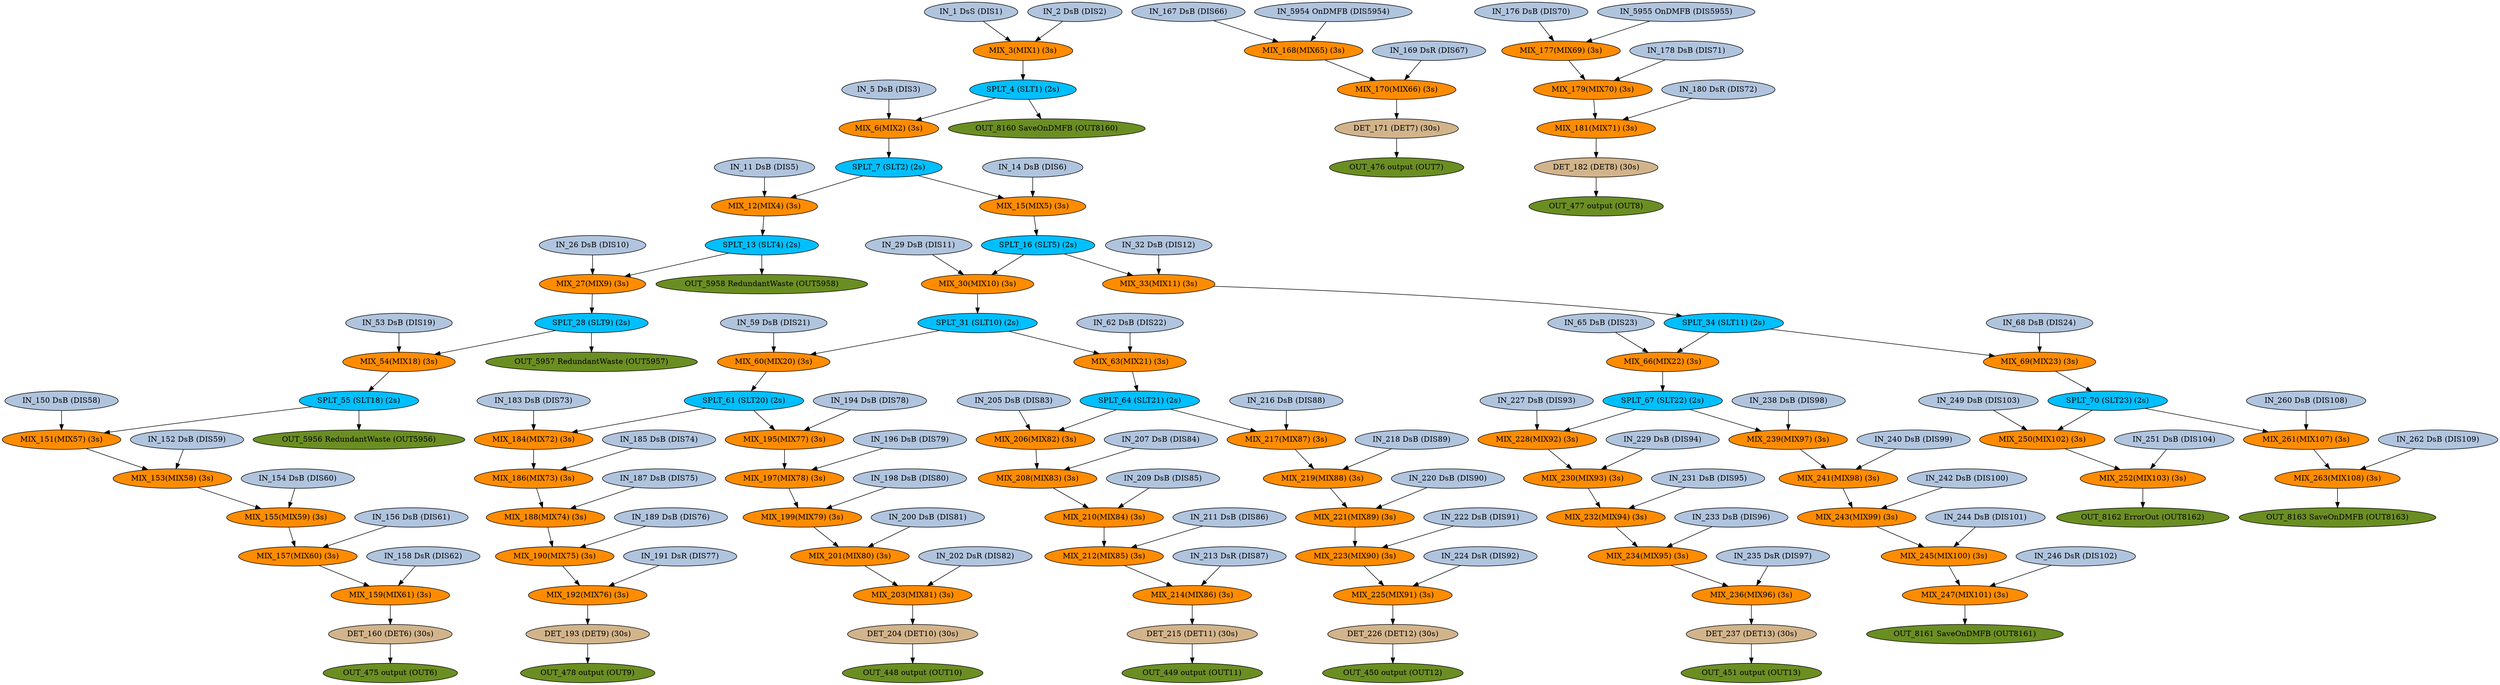 digraph G {
1 [label = "IN_1 DsS (DIS1)\n" fillcolor=lightsteelblue, style=filled];
1 -> 3;
2 [label = "IN_2 DsB (DIS2)\n" fillcolor=lightsteelblue, style=filled];
2 -> 3;
3 [label = "MIX_3(MIX1) (3s)\n" fillcolor=darkorange, style=filled];
3 -> 4;
4 [label = "SPLT_4 (SLT1) (2s)\n" fillcolor=deepskyblue, style=filled];
4 -> 6;
4 -> 8160;
5 [label = "IN_5 DsB (DIS3)\n" fillcolor=lightsteelblue, style=filled];
5 -> 6;
6 [label = "MIX_6(MIX2) (3s)\n" fillcolor=darkorange, style=filled];
6 -> 7;
7 [label = "SPLT_7 (SLT2) (2s)\n" fillcolor=deepskyblue, style=filled];
7 -> 12;
7 -> 15;
11 [label = "IN_11 DsB (DIS5)\n" fillcolor=lightsteelblue, style=filled];
11 -> 12;
12 [label = "MIX_12(MIX4) (3s)\n" fillcolor=darkorange, style=filled];
12 -> 13;
13 [label = "SPLT_13 (SLT4) (2s)\n" fillcolor=deepskyblue, style=filled];
13 -> 27;
13 -> 5958;
14 [label = "IN_14 DsB (DIS6)\n" fillcolor=lightsteelblue, style=filled];
14 -> 15;
15 [label = "MIX_15(MIX5) (3s)\n" fillcolor=darkorange, style=filled];
15 -> 16;
16 [label = "SPLT_16 (SLT5) (2s)\n" fillcolor=deepskyblue, style=filled];
16 -> 30;
16 -> 33;
26 [label = "IN_26 DsB (DIS10)\n" fillcolor=lightsteelblue, style=filled];
26 -> 27;
27 [label = "MIX_27(MIX9) (3s)\n" fillcolor=darkorange, style=filled];
27 -> 28;
28 [label = "SPLT_28 (SLT9) (2s)\n" fillcolor=deepskyblue, style=filled];
28 -> 54;
28 -> 5957;
29 [label = "IN_29 DsB (DIS11)\n" fillcolor=lightsteelblue, style=filled];
29 -> 30;
30 [label = "MIX_30(MIX10) (3s)\n" fillcolor=darkorange, style=filled];
30 -> 31;
31 [label = "SPLT_31 (SLT10) (2s)\n" fillcolor=deepskyblue, style=filled];
31 -> 60;
31 -> 63;
32 [label = "IN_32 DsB (DIS12)\n" fillcolor=lightsteelblue, style=filled];
32 -> 33;
33 [label = "MIX_33(MIX11) (3s)\n" fillcolor=darkorange, style=filled];
33 -> 34;
34 [label = "SPLT_34 (SLT11) (2s)\n" fillcolor=deepskyblue, style=filled];
34 -> 66;
34 -> 69;
53 [label = "IN_53 DsB (DIS19)\n" fillcolor=lightsteelblue, style=filled];
53 -> 54;
54 [label = "MIX_54(MIX18) (3s)\n" fillcolor=darkorange, style=filled];
54 -> 55;
55 [label = "SPLT_55 (SLT18) (2s)\n" fillcolor=deepskyblue, style=filled];
55 -> 151;
55 -> 5956;
59 [label = "IN_59 DsB (DIS21)\n" fillcolor=lightsteelblue, style=filled];
59 -> 60;
60 [label = "MIX_60(MIX20) (3s)\n" fillcolor=darkorange, style=filled];
60 -> 61;
61 [label = "SPLT_61 (SLT20) (2s)\n" fillcolor=deepskyblue, style=filled];
61 -> 184;
61 -> 195;
62 [label = "IN_62 DsB (DIS22)\n" fillcolor=lightsteelblue, style=filled];
62 -> 63;
63 [label = "MIX_63(MIX21) (3s)\n" fillcolor=darkorange, style=filled];
63 -> 64;
64 [label = "SPLT_64 (SLT21) (2s)\n" fillcolor=deepskyblue, style=filled];
64 -> 206;
64 -> 217;
65 [label = "IN_65 DsB (DIS23)\n" fillcolor=lightsteelblue, style=filled];
65 -> 66;
66 [label = "MIX_66(MIX22) (3s)\n" fillcolor=darkorange, style=filled];
66 -> 67;
67 [label = "SPLT_67 (SLT22) (2s)\n" fillcolor=deepskyblue, style=filled];
67 -> 228;
67 -> 239;
68 [label = "IN_68 DsB (DIS24)\n" fillcolor=lightsteelblue, style=filled];
68 -> 69;
69 [label = "MIX_69(MIX23) (3s)\n" fillcolor=darkorange, style=filled];
69 -> 70;
70 [label = "SPLT_70 (SLT23) (2s)\n" fillcolor=deepskyblue, style=filled];
70 -> 250;
70 -> 261;
150 [label = "IN_150 DsB (DIS58)\n" fillcolor=lightsteelblue, style=filled];
150 -> 151;
151 [label = "MIX_151(MIX57) (3s)\n" fillcolor=darkorange, style=filled];
151 -> 153;
152 [label = "IN_152 DsB (DIS59)\n" fillcolor=lightsteelblue, style=filled];
152 -> 153;
153 [label = "MIX_153(MIX58) (3s)\n" fillcolor=darkorange, style=filled];
153 -> 155;
154 [label = "IN_154 DsB (DIS60)\n" fillcolor=lightsteelblue, style=filled];
154 -> 155;
155 [label = "MIX_155(MIX59) (3s)\n" fillcolor=darkorange, style=filled];
155 -> 157;
156 [label = "IN_156 DsB (DIS61)\n" fillcolor=lightsteelblue, style=filled];
156 -> 157;
157 [label = "MIX_157(MIX60) (3s)\n" fillcolor=darkorange, style=filled];
157 -> 159;
158 [label = "IN_158 DsR (DIS62)\n" fillcolor=lightsteelblue, style=filled];
158 -> 159;
159 [label = "MIX_159(MIX61) (3s)\n" fillcolor=darkorange, style=filled];
159 -> 160;
160 [label = "DET_160 (DET6) (30s)\n" fillcolor=tan, style=filled];
160 -> 475;
167 [label = "IN_167 DsB (DIS66)\n" fillcolor=lightsteelblue, style=filled];
167 -> 168;
168 [label = "MIX_168(MIX65) (3s)\n" fillcolor=darkorange, style=filled];
168 -> 170;
169 [label = "IN_169 DsR (DIS67)\n" fillcolor=lightsteelblue, style=filled];
169 -> 170;
170 [label = "MIX_170(MIX66) (3s)\n" fillcolor=darkorange, style=filled];
170 -> 171;
171 [label = "DET_171 (DET7) (30s)\n" fillcolor=tan, style=filled];
171 -> 476;
176 [label = "IN_176 DsB (DIS70)\n" fillcolor=lightsteelblue, style=filled];
176 -> 177;
177 [label = "MIX_177(MIX69) (3s)\n" fillcolor=darkorange, style=filled];
177 -> 179;
178 [label = "IN_178 DsB (DIS71)\n" fillcolor=lightsteelblue, style=filled];
178 -> 179;
179 [label = "MIX_179(MIX70) (3s)\n" fillcolor=darkorange, style=filled];
179 -> 181;
180 [label = "IN_180 DsR (DIS72)\n" fillcolor=lightsteelblue, style=filled];
180 -> 181;
181 [label = "MIX_181(MIX71) (3s)\n" fillcolor=darkorange, style=filled];
181 -> 182;
182 [label = "DET_182 (DET8) (30s)\n" fillcolor=tan, style=filled];
182 -> 477;
183 [label = "IN_183 DsB (DIS73)\n" fillcolor=lightsteelblue, style=filled];
183 -> 184;
184 [label = "MIX_184(MIX72) (3s)\n" fillcolor=darkorange, style=filled];
184 -> 186;
185 [label = "IN_185 DsB (DIS74)\n" fillcolor=lightsteelblue, style=filled];
185 -> 186;
186 [label = "MIX_186(MIX73) (3s)\n" fillcolor=darkorange, style=filled];
186 -> 188;
187 [label = "IN_187 DsB (DIS75)\n" fillcolor=lightsteelblue, style=filled];
187 -> 188;
188 [label = "MIX_188(MIX74) (3s)\n" fillcolor=darkorange, style=filled];
188 -> 190;
189 [label = "IN_189 DsB (DIS76)\n" fillcolor=lightsteelblue, style=filled];
189 -> 190;
190 [label = "MIX_190(MIX75) (3s)\n" fillcolor=darkorange, style=filled];
190 -> 192;
191 [label = "IN_191 DsR (DIS77)\n" fillcolor=lightsteelblue, style=filled];
191 -> 192;
192 [label = "MIX_192(MIX76) (3s)\n" fillcolor=darkorange, style=filled];
192 -> 193;
193 [label = "DET_193 (DET9) (30s)\n" fillcolor=tan, style=filled];
193 -> 478;
194 [label = "IN_194 DsB (DIS78)\n" fillcolor=lightsteelblue, style=filled];
194 -> 195;
195 [label = "MIX_195(MIX77) (3s)\n" fillcolor=darkorange, style=filled];
195 -> 197;
196 [label = "IN_196 DsB (DIS79)\n" fillcolor=lightsteelblue, style=filled];
196 -> 197;
197 [label = "MIX_197(MIX78) (3s)\n" fillcolor=darkorange, style=filled];
197 -> 199;
198 [label = "IN_198 DsB (DIS80)\n" fillcolor=lightsteelblue, style=filled];
198 -> 199;
199 [label = "MIX_199(MIX79) (3s)\n" fillcolor=darkorange, style=filled];
199 -> 201;
200 [label = "IN_200 DsB (DIS81)\n" fillcolor=lightsteelblue, style=filled];
200 -> 201;
201 [label = "MIX_201(MIX80) (3s)\n" fillcolor=darkorange, style=filled];
201 -> 203;
202 [label = "IN_202 DsR (DIS82)\n" fillcolor=lightsteelblue, style=filled];
202 -> 203;
203 [label = "MIX_203(MIX81) (3s)\n" fillcolor=darkorange, style=filled];
203 -> 204;
204 [label = "DET_204 (DET10) (30s)\n" fillcolor=tan, style=filled];
204 -> 448;
205 [label = "IN_205 DsB (DIS83)\n" fillcolor=lightsteelblue, style=filled];
205 -> 206;
206 [label = "MIX_206(MIX82) (3s)\n" fillcolor=darkorange, style=filled];
206 -> 208;
207 [label = "IN_207 DsB (DIS84)\n" fillcolor=lightsteelblue, style=filled];
207 -> 208;
208 [label = "MIX_208(MIX83) (3s)\n" fillcolor=darkorange, style=filled];
208 -> 210;
209 [label = "IN_209 DsB (DIS85)\n" fillcolor=lightsteelblue, style=filled];
209 -> 210;
210 [label = "MIX_210(MIX84) (3s)\n" fillcolor=darkorange, style=filled];
210 -> 212;
211 [label = "IN_211 DsB (DIS86)\n" fillcolor=lightsteelblue, style=filled];
211 -> 212;
212 [label = "MIX_212(MIX85) (3s)\n" fillcolor=darkorange, style=filled];
212 -> 214;
213 [label = "IN_213 DsR (DIS87)\n" fillcolor=lightsteelblue, style=filled];
213 -> 214;
214 [label = "MIX_214(MIX86) (3s)\n" fillcolor=darkorange, style=filled];
214 -> 215;
215 [label = "DET_215 (DET11) (30s)\n" fillcolor=tan, style=filled];
215 -> 449;
216 [label = "IN_216 DsB (DIS88)\n" fillcolor=lightsteelblue, style=filled];
216 -> 217;
217 [label = "MIX_217(MIX87) (3s)\n" fillcolor=darkorange, style=filled];
217 -> 219;
218 [label = "IN_218 DsB (DIS89)\n" fillcolor=lightsteelblue, style=filled];
218 -> 219;
219 [label = "MIX_219(MIX88) (3s)\n" fillcolor=darkorange, style=filled];
219 -> 221;
220 [label = "IN_220 DsB (DIS90)\n" fillcolor=lightsteelblue, style=filled];
220 -> 221;
221 [label = "MIX_221(MIX89) (3s)\n" fillcolor=darkorange, style=filled];
221 -> 223;
222 [label = "IN_222 DsB (DIS91)\n" fillcolor=lightsteelblue, style=filled];
222 -> 223;
223 [label = "MIX_223(MIX90) (3s)\n" fillcolor=darkorange, style=filled];
223 -> 225;
224 [label = "IN_224 DsR (DIS92)\n" fillcolor=lightsteelblue, style=filled];
224 -> 225;
225 [label = "MIX_225(MIX91) (3s)\n" fillcolor=darkorange, style=filled];
225 -> 226;
226 [label = "DET_226 (DET12) (30s)\n" fillcolor=tan, style=filled];
226 -> 450;
227 [label = "IN_227 DsB (DIS93)\n" fillcolor=lightsteelblue, style=filled];
227 -> 228;
228 [label = "MIX_228(MIX92) (3s)\n" fillcolor=darkorange, style=filled];
228 -> 230;
229 [label = "IN_229 DsB (DIS94)\n" fillcolor=lightsteelblue, style=filled];
229 -> 230;
230 [label = "MIX_230(MIX93) (3s)\n" fillcolor=darkorange, style=filled];
230 -> 232;
231 [label = "IN_231 DsB (DIS95)\n" fillcolor=lightsteelblue, style=filled];
231 -> 232;
232 [label = "MIX_232(MIX94) (3s)\n" fillcolor=darkorange, style=filled];
232 -> 234;
233 [label = "IN_233 DsB (DIS96)\n" fillcolor=lightsteelblue, style=filled];
233 -> 234;
234 [label = "MIX_234(MIX95) (3s)\n" fillcolor=darkorange, style=filled];
234 -> 236;
235 [label = "IN_235 DsR (DIS97)\n" fillcolor=lightsteelblue, style=filled];
235 -> 236;
236 [label = "MIX_236(MIX96) (3s)\n" fillcolor=darkorange, style=filled];
236 -> 237;
237 [label = "DET_237 (DET13) (30s)\n" fillcolor=tan, style=filled];
237 -> 451;
238 [label = "IN_238 DsB (DIS98)\n" fillcolor=lightsteelblue, style=filled];
238 -> 239;
239 [label = "MIX_239(MIX97) (3s)\n" fillcolor=darkorange, style=filled];
239 -> 241;
240 [label = "IN_240 DsB (DIS99)\n" fillcolor=lightsteelblue, style=filled];
240 -> 241;
241 [label = "MIX_241(MIX98) (3s)\n" fillcolor=darkorange, style=filled];
241 -> 243;
242 [label = "IN_242 DsB (DIS100)\n" fillcolor=lightsteelblue, style=filled];
242 -> 243;
243 [label = "MIX_243(MIX99) (3s)\n" fillcolor=darkorange, style=filled];
243 -> 245;
244 [label = "IN_244 DsB (DIS101)\n" fillcolor=lightsteelblue, style=filled];
244 -> 245;
245 [label = "MIX_245(MIX100) (3s)\n" fillcolor=darkorange, style=filled];
245 -> 247;
246 [label = "IN_246 DsR (DIS102)\n" fillcolor=lightsteelblue, style=filled];
246 -> 247;
247 [label = "MIX_247(MIX101) (3s)\n" fillcolor=darkorange, style=filled];
247 -> 8161;
249 [label = "IN_249 DsB (DIS103)\n" fillcolor=lightsteelblue, style=filled];
249 -> 250;
250 [label = "MIX_250(MIX102) (3s)\n" fillcolor=darkorange, style=filled];
250 -> 252;
251 [label = "IN_251 DsB (DIS104)\n" fillcolor=lightsteelblue, style=filled];
251 -> 252;
252 [label = "MIX_252(MIX103) (3s)\n" fillcolor=darkorange, style=filled];
252 -> 8162;
260 [label = "IN_260 DsB (DIS108)\n" fillcolor=lightsteelblue, style=filled];
260 -> 261;
261 [label = "MIX_261(MIX107) (3s)\n" fillcolor=darkorange, style=filled];
261 -> 263;
262 [label = "IN_262 DsB (DIS109)\n" fillcolor=lightsteelblue, style=filled];
262 -> 263;
263 [label = "MIX_263(MIX108) (3s)\n" fillcolor=darkorange, style=filled];
263 -> 8163;
448 [label = "OUT_448 output (OUT10)\n" fillcolor=olivedrab, style=filled];
449 [label = "OUT_449 output (OUT11)\n" fillcolor=olivedrab, style=filled];
450 [label = "OUT_450 output (OUT12)\n" fillcolor=olivedrab, style=filled];
451 [label = "OUT_451 output (OUT13)\n" fillcolor=olivedrab, style=filled];
475 [label = "OUT_475 output (OUT6)\n" fillcolor=olivedrab, style=filled];
476 [label = "OUT_476 output (OUT7)\n" fillcolor=olivedrab, style=filled];
477 [label = "OUT_477 output (OUT8)\n" fillcolor=olivedrab, style=filled];
478 [label = "OUT_478 output (OUT9)\n" fillcolor=olivedrab, style=filled];
5954 [label = "IN_5954 OnDMFB (DIS5954)\n" fillcolor=lightsteelblue, style=filled];
5954 -> 168;
5955 [label = "IN_5955 OnDMFB (DIS5955)\n" fillcolor=lightsteelblue, style=filled];
5955 -> 177;
5956 [label = "OUT_5956 RedundantWaste (OUT5956)\n" fillcolor=olivedrab, style=filled];
5957 [label = "OUT_5957 RedundantWaste (OUT5957)\n" fillcolor=olivedrab, style=filled];
5958 [label = "OUT_5958 RedundantWaste (OUT5958)\n" fillcolor=olivedrab, style=filled];
8160 [label = "OUT_8160 SaveOnDMFB (OUT8160)\n" fillcolor=olivedrab, style=filled];
8161 [label = "OUT_8161 SaveOnDMFB (OUT8161)\n" fillcolor=olivedrab, style=filled];
8162 [label = "OUT_8162 ErrorOut (OUT8162)\n" fillcolor=olivedrab, style=filled];
8163 [label = "OUT_8163 SaveOnDMFB (OUT8163)\n" fillcolor=olivedrab, style=filled];
}
